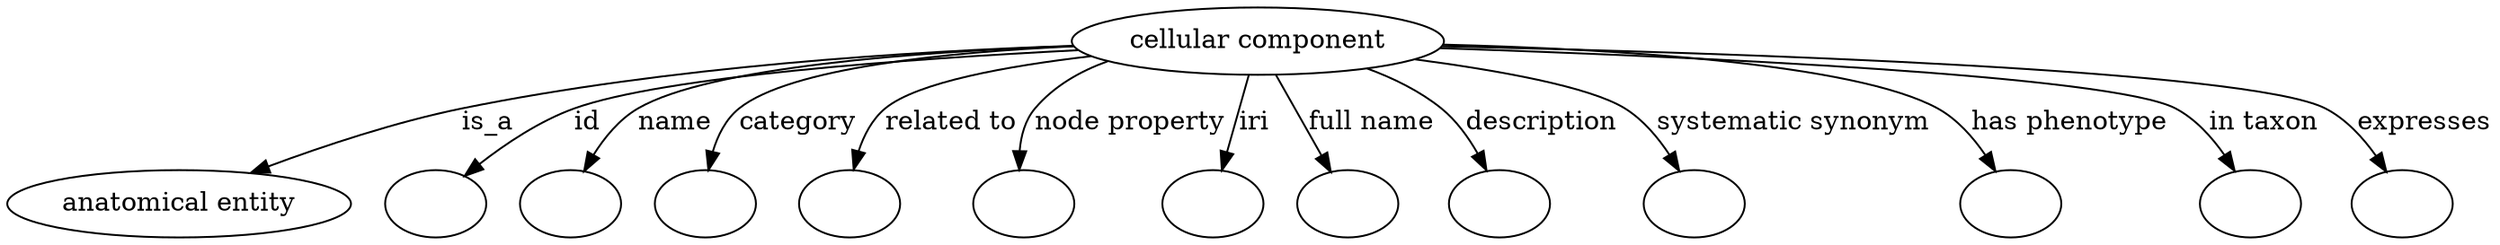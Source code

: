 digraph {
	graph [bb="0,0,1113.3,122"];
	node [label="\N"];
	"cellular component"	 [height=0.5,
		label="cellular component",
		pos="578.25,104",
		width=2.1702];
	"anatomical entity"	 [height=0.5,
		pos="71.251,18",
		width=1.9792];
	"cellular component" -> "anatomical entity"	 [label=is_a,
		lp="231.53,61",
		pos="e,109.04,33.359 500.88,101.25 427.74,97.476 315.25,88.614 219.7,68 185.07,60.529 147.24,47.714 118.44,36.928"];
	id	 [color=black,
		height=0.5,
		label="",
		pos="187.25,18",
		width=0.75];
	"cellular component" -> id	 [color=black,
		label=id,
		lp="283.7,61",
		pos="e,205.94,31.222 503.78,98.394 428.65,92.149 318.1,81.175 277.36,68 254.89,60.732 231.64,47.667 214.38,36.715",
		style=solid];
	name	 [color=black,
		height=0.5,
		label="",
		pos="259.25,18",
		width=0.75];
	"cellular component" -> name	 [color=black,
		label=name,
		lp="326.41,61",
		pos="e,271.38,34.315 502.8,99.105 435.88,93.815 343.8,83.932 310.93,68 298.35,61.898 286.88,51.56 277.96,41.862",
		style=solid];
	category	 [color=black,
		height=0.5,
		label="",
		pos="331.25,18",
		width=0.75];
	"cellular component" -> category	 [color=black,
		label=category,
		lp="381.35,61",
		pos="e,336.03,36.005 503,98.961 448.29,93.982 379.96,84.626 357.06,68 349.36,62.414 343.79,53.844 339.83,45.369",
		style=solid];
	"related to"	 [color=black,
		height=0.5,
		label="",
		pos="403.25,18",
		width=0.75];
	"cellular component" -> "related to"	 [color=black,
		label="related to",
		lp="444.49,61",
		pos="e,404.05,36.077 508.86,95.523 471.84,89.654 431.2,80.612 417.78,68 411.66,62.254 408.07,54.103 405.98,46.045",
		style=solid];
	"node property"	 [color=black,
		height=0.5,
		label="",
		pos="476.25,18",
		width=0.75];
	"cellular component" -> "node property"	 [color=black,
		label="node property",
		lp="519.32,61",
		pos="e,473.13,36.337 526.39,90.503 506.15,84.147 486.3,76.175 480.11,68 475.48,61.892 473.58,54.075 473.08,46.446",
		style=solid];
	iri	 [color=black,
		height=0.5,
		label="",
		pos="548.25,18",
		width=0.75];
	"cellular component" -> iri	 [color=black,
		label=iri,
		lp="571.47,61",
		pos="e,554.4,35.624 571.89,85.762 567.78,73.974 562.35,58.422 557.74,45.189",
		style=solid];
	"full name"	 [color=black,
		height=0.5,
		label="",
		pos="620.25,18",
		width=0.75];
	"cellular component" -> "full name"	 [color=black,
		label="full name",
		lp="628.88,61",
		pos="e,611.79,35.332 587.16,85.762 593.01,73.78 600.76,57.906 607.29,44.535",
		style=solid];
	description	 [color=black,
		height=0.5,
		label="",
		pos="692.25,18",
		width=0.75];
	"cellular component" -> description	 [color=black,
		label=description,
		lp="703.35,61",
		pos="e,683.9,35.582 623.77,89.146 636.12,83.743 648.92,76.753 659.25,68 666.94,61.483 673.54,52.732 678.77,44.374",
		style=solid];
	"systematic synonym"	 [color=black,
		height=0.5,
		label="",
		pos="774.25,18",
		width=0.75];
	"cellular component" -> "systematic synonym"	 [color=black,
		label="systematic synonym",
		lp="810.22,61",
		pos="e,765.94,35.372 643.89,94.062 680.84,87.539 722.63,78.323 738.25,68 747.35,61.984 754.92,52.824 760.72,43.981",
		style=solid];
	"has phenotype"	 [color=black,
		height=0.5,
		label="",
		pos="911.25,18",
		width=0.75];
	"cellular component" -> "has phenotype"	 [color=black,
		label="has phenotype",
		lp="928.49,61",
		pos="e,902.13,35.31 655.51,101.06 729.62,97.08 835.4,88.016 871.25,68 881.4,62.333 889.93,52.952 896.48,43.838",
		style=solid];
	"in taxon"	 [color=black,
		height=0.5,
		label="",
		pos="1014.3,18",
		width=0.75];
	"cellular component" -> "in taxon"	 [color=black,
		label="in taxon",
		lp="1012,61",
		pos="e,1004.9,34.966 655.01,100.13 761.71,94.266 944.9,82.298 972.25,68 983.02,62.371 992.13,52.69 999.09,43.338",
		style=solid];
	expresses	 [color=black,
		height=0.5,
		label="",
		pos="1086.3,18",
		width=0.75];
	"cellular component" -> expresses	 [color=black,
		label=expresses,
		lp="1083.1,61",
		pos="e,1075.4,34.567 655.56,100.95 777.62,95.685 1004.6,83.91 1038.3,68 1050.3,62.29 1060.9,52.14 1069.1,42.469",
		style=solid];
}
